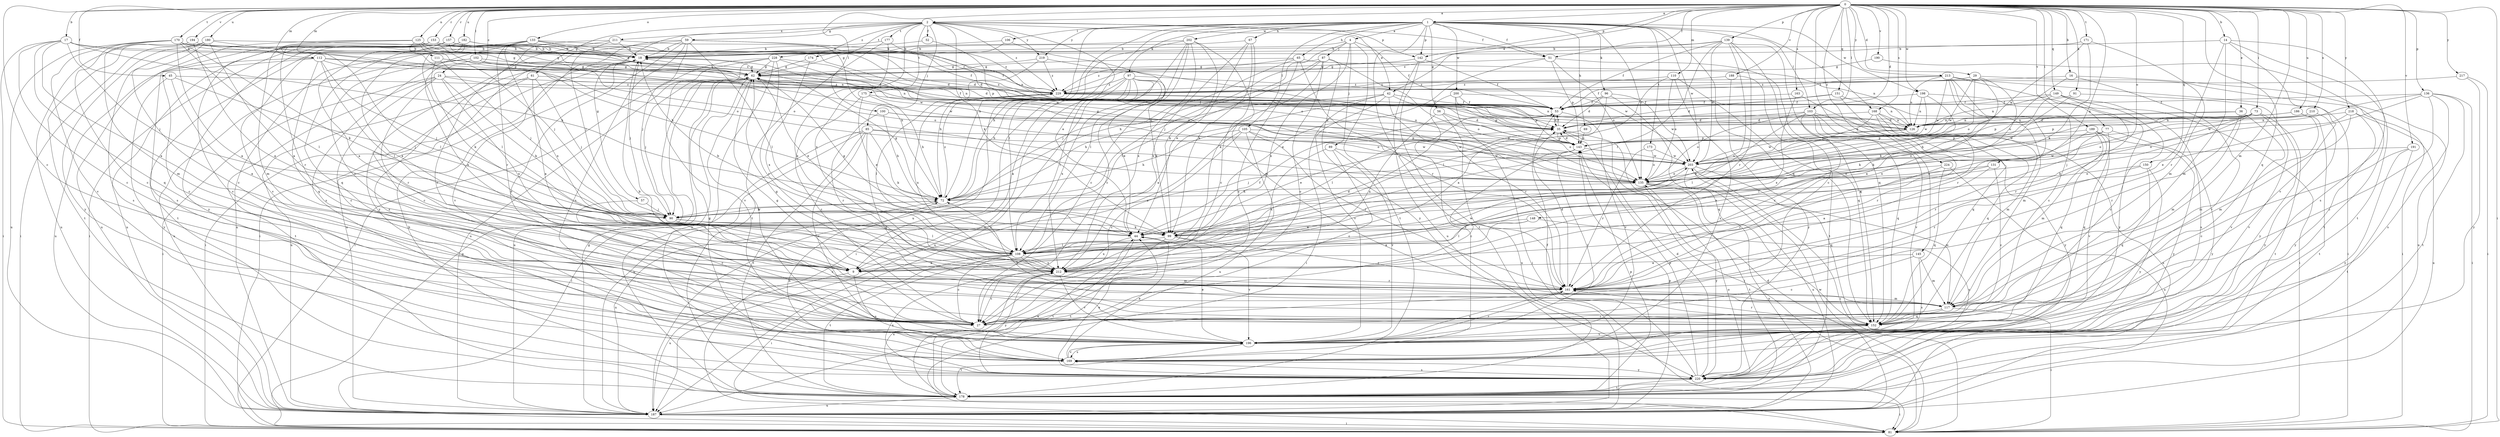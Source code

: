 strict digraph  {
0;
1;
2;
4;
9;
14;
16;
17;
18;
24;
27;
29;
35;
36;
42;
44;
45;
51;
52;
53;
56;
57;
59;
61;
62;
65;
67;
69;
72;
73;
77;
81;
85;
87;
89;
90;
91;
96;
97;
99;
100;
102;
103;
105;
106;
108;
110;
111;
112;
117;
125;
126;
131;
133;
135;
136;
139;
142;
143;
145;
148;
149;
150;
151;
152;
153;
157;
161;
163;
168;
169;
170;
171;
173;
174;
175;
177;
178;
180;
182;
186;
187;
188;
189;
190;
191;
194;
196;
198;
200;
202;
203;
210;
211;
212;
213;
217;
218;
219;
220;
224;
228;
229;
0 -> 1  [label=a];
0 -> 2  [label=a];
0 -> 14  [label=b];
0 -> 16  [label=b];
0 -> 17  [label=b];
0 -> 24  [label=c];
0 -> 27  [label=c];
0 -> 29  [label=d];
0 -> 35  [label=d];
0 -> 36  [label=e];
0 -> 42  [label=e];
0 -> 45  [label=f];
0 -> 51  [label=f];
0 -> 73  [label=i];
0 -> 77  [label=i];
0 -> 81  [label=i];
0 -> 91  [label=k];
0 -> 100  [label=l];
0 -> 102  [label=l];
0 -> 103  [label=l];
0 -> 110  [label=m];
0 -> 111  [label=m];
0 -> 112  [label=m];
0 -> 117  [label=m];
0 -> 125  [label=n];
0 -> 131  [label=o];
0 -> 133  [label=o];
0 -> 136  [label=p];
0 -> 139  [label=p];
0 -> 142  [label=p];
0 -> 145  [label=q];
0 -> 148  [label=q];
0 -> 149  [label=q];
0 -> 150  [label=q];
0 -> 151  [label=q];
0 -> 152  [label=q];
0 -> 153  [label=r];
0 -> 157  [label=r];
0 -> 163  [label=s];
0 -> 168  [label=s];
0 -> 170  [label=t];
0 -> 171  [label=t];
0 -> 180  [label=u];
0 -> 182  [label=u];
0 -> 186  [label=u];
0 -> 188  [label=v];
0 -> 189  [label=v];
0 -> 190  [label=v];
0 -> 191  [label=v];
0 -> 194  [label=v];
0 -> 198  [label=w];
0 -> 210  [label=x];
0 -> 213  [label=y];
0 -> 217  [label=y];
0 -> 218  [label=y];
0 -> 224  [label=z];
1 -> 4  [label=a];
1 -> 51  [label=f];
1 -> 56  [label=g];
1 -> 65  [label=h];
1 -> 67  [label=h];
1 -> 69  [label=h];
1 -> 72  [label=h];
1 -> 96  [label=k];
1 -> 97  [label=k];
1 -> 103  [label=l];
1 -> 105  [label=l];
1 -> 106  [label=l];
1 -> 108  [label=l];
1 -> 135  [label=o];
1 -> 142  [label=p];
1 -> 152  [label=q];
1 -> 161  [label=r];
1 -> 168  [label=s];
1 -> 173  [label=t];
1 -> 187  [label=u];
1 -> 198  [label=w];
1 -> 200  [label=w];
1 -> 202  [label=w];
1 -> 203  [label=w];
1 -> 219  [label=y];
2 -> 42  [label=e];
2 -> 44  [label=e];
2 -> 51  [label=f];
2 -> 52  [label=f];
2 -> 57  [label=g];
2 -> 59  [label=g];
2 -> 61  [label=g];
2 -> 85  [label=j];
2 -> 99  [label=k];
2 -> 142  [label=p];
2 -> 174  [label=t];
2 -> 175  [label=t];
2 -> 177  [label=t];
2 -> 211  [label=x];
2 -> 212  [label=x];
2 -> 219  [label=y];
2 -> 228  [label=z];
2 -> 229  [label=z];
4 -> 18  [label=b];
4 -> 53  [label=f];
4 -> 87  [label=j];
4 -> 89  [label=j];
4 -> 90  [label=j];
4 -> 178  [label=t];
4 -> 212  [label=x];
9 -> 169  [label=s];
9 -> 187  [label=u];
14 -> 18  [label=b];
14 -> 117  [label=m];
14 -> 161  [label=r];
14 -> 169  [label=s];
14 -> 178  [label=t];
14 -> 196  [label=v];
16 -> 135  [label=o];
16 -> 187  [label=u];
16 -> 196  [label=v];
16 -> 229  [label=z];
17 -> 9  [label=a];
17 -> 18  [label=b];
17 -> 27  [label=c];
17 -> 72  [label=h];
17 -> 81  [label=i];
17 -> 90  [label=j];
17 -> 126  [label=n];
17 -> 152  [label=q];
18 -> 62  [label=g];
18 -> 81  [label=i];
18 -> 90  [label=j];
18 -> 135  [label=o];
18 -> 169  [label=s];
18 -> 196  [label=v];
24 -> 27  [label=c];
24 -> 53  [label=f];
24 -> 81  [label=i];
24 -> 99  [label=k];
24 -> 161  [label=r];
24 -> 178  [label=t];
24 -> 212  [label=x];
24 -> 229  [label=z];
27 -> 18  [label=b];
27 -> 62  [label=g];
29 -> 81  [label=i];
29 -> 99  [label=k];
29 -> 135  [label=o];
29 -> 203  [label=w];
29 -> 212  [label=x];
29 -> 229  [label=z];
35 -> 53  [label=f];
35 -> 81  [label=i];
35 -> 143  [label=p];
36 -> 117  [label=m];
36 -> 126  [label=n];
36 -> 143  [label=p];
36 -> 161  [label=r];
36 -> 196  [label=v];
42 -> 9  [label=a];
42 -> 53  [label=f];
42 -> 72  [label=h];
42 -> 81  [label=i];
42 -> 143  [label=p];
42 -> 161  [label=r];
42 -> 196  [label=v];
44 -> 62  [label=g];
44 -> 178  [label=t];
44 -> 212  [label=x];
45 -> 9  [label=a];
45 -> 90  [label=j];
45 -> 220  [label=y];
45 -> 229  [label=z];
51 -> 44  [label=e];
51 -> 62  [label=g];
51 -> 135  [label=o];
51 -> 143  [label=p];
51 -> 152  [label=q];
52 -> 18  [label=b];
52 -> 135  [label=o];
53 -> 35  [label=d];
53 -> 108  [label=l];
53 -> 196  [label=v];
56 -> 35  [label=d];
56 -> 135  [label=o];
56 -> 187  [label=u];
56 -> 212  [label=x];
57 -> 27  [label=c];
57 -> 90  [label=j];
59 -> 18  [label=b];
59 -> 35  [label=d];
59 -> 81  [label=i];
59 -> 90  [label=j];
59 -> 108  [label=l];
59 -> 126  [label=n];
59 -> 169  [label=s];
59 -> 187  [label=u];
59 -> 196  [label=v];
61 -> 9  [label=a];
61 -> 27  [label=c];
61 -> 90  [label=j];
61 -> 187  [label=u];
61 -> 229  [label=z];
62 -> 18  [label=b];
62 -> 44  [label=e];
62 -> 90  [label=j];
62 -> 187  [label=u];
62 -> 196  [label=v];
62 -> 220  [label=y];
62 -> 229  [label=z];
65 -> 27  [label=c];
65 -> 62  [label=g];
65 -> 90  [label=j];
65 -> 126  [label=n];
65 -> 161  [label=r];
65 -> 229  [label=z];
67 -> 18  [label=b];
67 -> 27  [label=c];
67 -> 44  [label=e];
67 -> 99  [label=k];
67 -> 212  [label=x];
69 -> 44  [label=e];
69 -> 143  [label=p];
72 -> 62  [label=g];
72 -> 90  [label=j];
72 -> 187  [label=u];
72 -> 229  [label=z];
73 -> 90  [label=j];
73 -> 99  [label=k];
73 -> 126  [label=n];
73 -> 135  [label=o];
73 -> 143  [label=p];
73 -> 178  [label=t];
73 -> 196  [label=v];
73 -> 203  [label=w];
77 -> 135  [label=o];
77 -> 143  [label=p];
77 -> 152  [label=q];
77 -> 161  [label=r];
77 -> 220  [label=y];
81 -> 35  [label=d];
81 -> 62  [label=g];
85 -> 81  [label=i];
85 -> 99  [label=k];
85 -> 143  [label=p];
85 -> 152  [label=q];
85 -> 178  [label=t];
85 -> 187  [label=u];
85 -> 196  [label=v];
85 -> 203  [label=w];
87 -> 27  [label=c];
87 -> 62  [label=g];
87 -> 72  [label=h];
87 -> 99  [label=k];
87 -> 108  [label=l];
87 -> 203  [label=w];
87 -> 220  [label=y];
89 -> 27  [label=c];
89 -> 196  [label=v];
89 -> 203  [label=w];
89 -> 212  [label=x];
90 -> 27  [label=c];
90 -> 44  [label=e];
90 -> 72  [label=h];
90 -> 99  [label=k];
90 -> 108  [label=l];
91 -> 53  [label=f];
91 -> 99  [label=k];
91 -> 220  [label=y];
96 -> 9  [label=a];
96 -> 35  [label=d];
96 -> 53  [label=f];
96 -> 152  [label=q];
96 -> 203  [label=w];
97 -> 9  [label=a];
97 -> 44  [label=e];
97 -> 72  [label=h];
97 -> 81  [label=i];
97 -> 99  [label=k];
97 -> 108  [label=l];
97 -> 135  [label=o];
97 -> 187  [label=u];
97 -> 212  [label=x];
97 -> 229  [label=z];
99 -> 108  [label=l];
99 -> 161  [label=r];
99 -> 178  [label=t];
99 -> 196  [label=v];
100 -> 35  [label=d];
100 -> 72  [label=h];
100 -> 135  [label=o];
100 -> 161  [label=r];
102 -> 62  [label=g];
102 -> 126  [label=n];
102 -> 135  [label=o];
102 -> 161  [label=r];
102 -> 187  [label=u];
102 -> 212  [label=x];
103 -> 35  [label=d];
103 -> 108  [label=l];
103 -> 135  [label=o];
103 -> 152  [label=q];
103 -> 161  [label=r];
103 -> 187  [label=u];
103 -> 196  [label=v];
103 -> 220  [label=y];
105 -> 9  [label=a];
105 -> 27  [label=c];
105 -> 72  [label=h];
105 -> 143  [label=p];
105 -> 161  [label=r];
105 -> 187  [label=u];
105 -> 203  [label=w];
106 -> 18  [label=b];
106 -> 27  [label=c];
106 -> 62  [label=g];
108 -> 9  [label=a];
108 -> 18  [label=b];
108 -> 27  [label=c];
108 -> 35  [label=d];
108 -> 53  [label=f];
108 -> 81  [label=i];
108 -> 117  [label=m];
108 -> 178  [label=t];
108 -> 212  [label=x];
110 -> 108  [label=l];
110 -> 135  [label=o];
110 -> 169  [label=s];
110 -> 178  [label=t];
110 -> 229  [label=z];
111 -> 62  [label=g];
111 -> 90  [label=j];
111 -> 99  [label=k];
111 -> 229  [label=z];
112 -> 27  [label=c];
112 -> 62  [label=g];
112 -> 90  [label=j];
112 -> 108  [label=l];
112 -> 126  [label=n];
112 -> 152  [label=q];
112 -> 187  [label=u];
112 -> 203  [label=w];
117 -> 27  [label=c];
117 -> 62  [label=g];
117 -> 81  [label=i];
117 -> 152  [label=q];
125 -> 18  [label=b];
125 -> 35  [label=d];
125 -> 90  [label=j];
125 -> 108  [label=l];
125 -> 117  [label=m];
125 -> 169  [label=s];
125 -> 203  [label=w];
125 -> 229  [label=z];
126 -> 143  [label=p];
126 -> 203  [label=w];
131 -> 9  [label=a];
131 -> 27  [label=c];
131 -> 44  [label=e];
131 -> 135  [label=o];
133 -> 18  [label=b];
133 -> 35  [label=d];
133 -> 53  [label=f];
133 -> 161  [label=r];
133 -> 169  [label=s];
133 -> 187  [label=u];
133 -> 212  [label=x];
135 -> 72  [label=h];
135 -> 117  [label=m];
135 -> 178  [label=t];
135 -> 187  [label=u];
135 -> 220  [label=y];
136 -> 27  [label=c];
136 -> 44  [label=e];
136 -> 53  [label=f];
136 -> 81  [label=i];
136 -> 169  [label=s];
136 -> 178  [label=t];
136 -> 203  [label=w];
139 -> 18  [label=b];
139 -> 27  [label=c];
139 -> 53  [label=f];
139 -> 108  [label=l];
139 -> 152  [label=q];
139 -> 161  [label=r];
139 -> 203  [label=w];
139 -> 212  [label=x];
139 -> 229  [label=z];
142 -> 53  [label=f];
142 -> 62  [label=g];
142 -> 178  [label=t];
142 -> 187  [label=u];
143 -> 27  [label=c];
143 -> 35  [label=d];
143 -> 62  [label=g];
143 -> 90  [label=j];
143 -> 196  [label=v];
143 -> 203  [label=w];
145 -> 9  [label=a];
145 -> 27  [label=c];
145 -> 117  [label=m];
145 -> 169  [label=s];
148 -> 9  [label=a];
148 -> 44  [label=e];
148 -> 108  [label=l];
148 -> 169  [label=s];
149 -> 27  [label=c];
149 -> 53  [label=f];
149 -> 99  [label=k];
149 -> 126  [label=n];
149 -> 161  [label=r];
149 -> 169  [label=s];
150 -> 135  [label=o];
150 -> 152  [label=q];
150 -> 161  [label=r];
150 -> 220  [label=y];
151 -> 35  [label=d];
151 -> 53  [label=f];
151 -> 117  [label=m];
151 -> 161  [label=r];
152 -> 72  [label=h];
152 -> 161  [label=r];
152 -> 196  [label=v];
153 -> 18  [label=b];
153 -> 35  [label=d];
153 -> 72  [label=h];
153 -> 161  [label=r];
153 -> 187  [label=u];
153 -> 196  [label=v];
153 -> 203  [label=w];
157 -> 9  [label=a];
157 -> 18  [label=b];
157 -> 62  [label=g];
157 -> 81  [label=i];
157 -> 143  [label=p];
157 -> 187  [label=u];
157 -> 196  [label=v];
157 -> 220  [label=y];
157 -> 229  [label=z];
161 -> 35  [label=d];
161 -> 117  [label=m];
161 -> 196  [label=v];
163 -> 53  [label=f];
163 -> 152  [label=q];
163 -> 212  [label=x];
168 -> 35  [label=d];
168 -> 99  [label=k];
168 -> 117  [label=m];
168 -> 126  [label=n];
168 -> 152  [label=q];
168 -> 161  [label=r];
169 -> 44  [label=e];
169 -> 62  [label=g];
169 -> 72  [label=h];
169 -> 196  [label=v];
169 -> 220  [label=y];
170 -> 9  [label=a];
170 -> 18  [label=b];
170 -> 27  [label=c];
170 -> 62  [label=g];
170 -> 99  [label=k];
170 -> 108  [label=l];
170 -> 117  [label=m];
170 -> 135  [label=o];
170 -> 187  [label=u];
170 -> 196  [label=v];
171 -> 18  [label=b];
171 -> 99  [label=k];
171 -> 117  [label=m];
171 -> 203  [label=w];
173 -> 135  [label=o];
173 -> 161  [label=r];
173 -> 203  [label=w];
174 -> 62  [label=g];
174 -> 212  [label=x];
175 -> 27  [label=c];
175 -> 44  [label=e];
175 -> 53  [label=f];
175 -> 72  [label=h];
177 -> 18  [label=b];
177 -> 178  [label=t];
177 -> 212  [label=x];
177 -> 229  [label=z];
178 -> 18  [label=b];
178 -> 44  [label=e];
178 -> 81  [label=i];
178 -> 135  [label=o];
178 -> 143  [label=p];
178 -> 187  [label=u];
178 -> 212  [label=x];
180 -> 9  [label=a];
180 -> 18  [label=b];
180 -> 27  [label=c];
180 -> 81  [label=i];
180 -> 135  [label=o];
180 -> 169  [label=s];
180 -> 220  [label=y];
182 -> 9  [label=a];
182 -> 18  [label=b];
182 -> 53  [label=f];
182 -> 108  [label=l];
182 -> 152  [label=q];
182 -> 178  [label=t];
186 -> 35  [label=d];
186 -> 117  [label=m];
186 -> 126  [label=n];
186 -> 178  [label=t];
187 -> 62  [label=g];
187 -> 81  [label=i];
187 -> 143  [label=p];
187 -> 203  [label=w];
188 -> 152  [label=q];
188 -> 220  [label=y];
188 -> 229  [label=z];
189 -> 108  [label=l];
189 -> 117  [label=m];
189 -> 143  [label=p];
189 -> 152  [label=q];
189 -> 196  [label=v];
189 -> 220  [label=y];
190 -> 62  [label=g];
190 -> 178  [label=t];
191 -> 27  [label=c];
191 -> 178  [label=t];
191 -> 203  [label=w];
191 -> 220  [label=y];
194 -> 9  [label=a];
194 -> 18  [label=b];
194 -> 62  [label=g];
194 -> 178  [label=t];
194 -> 187  [label=u];
196 -> 44  [label=e];
196 -> 161  [label=r];
196 -> 169  [label=s];
196 -> 178  [label=t];
198 -> 53  [label=f];
198 -> 72  [label=h];
198 -> 81  [label=i];
198 -> 126  [label=n];
198 -> 203  [label=w];
200 -> 53  [label=f];
200 -> 81  [label=i];
200 -> 126  [label=n];
200 -> 143  [label=p];
200 -> 169  [label=s];
202 -> 18  [label=b];
202 -> 27  [label=c];
202 -> 72  [label=h];
202 -> 99  [label=k];
202 -> 108  [label=l];
202 -> 117  [label=m];
202 -> 187  [label=u];
202 -> 212  [label=x];
203 -> 81  [label=i];
203 -> 135  [label=o];
203 -> 152  [label=q];
203 -> 187  [label=u];
210 -> 35  [label=d];
210 -> 126  [label=n];
210 -> 220  [label=y];
211 -> 18  [label=b];
211 -> 27  [label=c];
211 -> 72  [label=h];
211 -> 90  [label=j];
211 -> 220  [label=y];
212 -> 27  [label=c];
212 -> 161  [label=r];
212 -> 196  [label=v];
212 -> 203  [label=w];
212 -> 220  [label=y];
213 -> 9  [label=a];
213 -> 27  [label=c];
213 -> 53  [label=f];
213 -> 81  [label=i];
213 -> 126  [label=n];
213 -> 161  [label=r];
213 -> 203  [label=w];
213 -> 220  [label=y];
213 -> 229  [label=z];
217 -> 81  [label=i];
217 -> 220  [label=y];
217 -> 229  [label=z];
218 -> 117  [label=m];
218 -> 126  [label=n];
218 -> 135  [label=o];
218 -> 187  [label=u];
218 -> 220  [label=y];
219 -> 62  [label=g];
219 -> 72  [label=h];
219 -> 135  [label=o];
219 -> 229  [label=z];
220 -> 35  [label=d];
220 -> 44  [label=e];
220 -> 53  [label=f];
220 -> 143  [label=p];
220 -> 169  [label=s];
220 -> 178  [label=t];
220 -> 212  [label=x];
224 -> 135  [label=o];
224 -> 152  [label=q];
224 -> 161  [label=r];
224 -> 187  [label=u];
228 -> 35  [label=d];
228 -> 62  [label=g];
228 -> 81  [label=i];
228 -> 135  [label=o];
228 -> 161  [label=r];
228 -> 178  [label=t];
228 -> 187  [label=u];
228 -> 196  [label=v];
229 -> 53  [label=f];
229 -> 108  [label=l];
229 -> 126  [label=n];
229 -> 212  [label=x];
}
